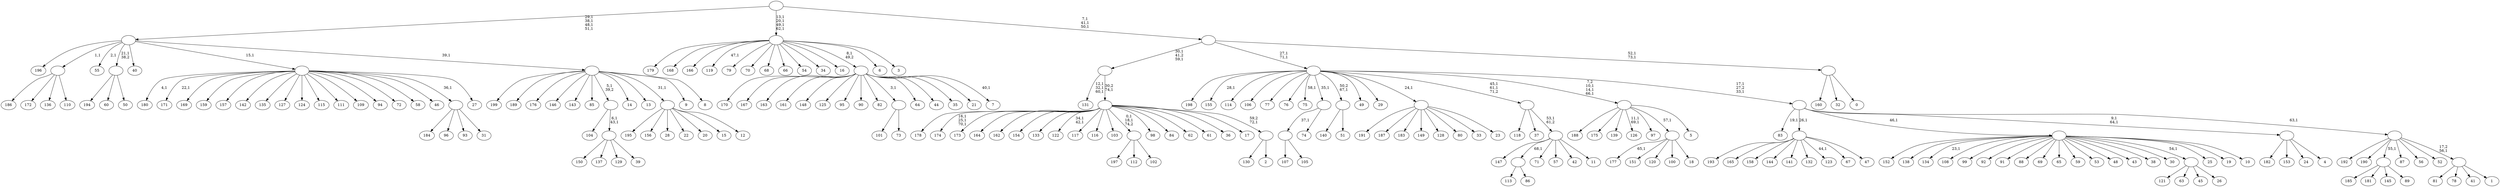 digraph T {
	275 [label="199"]
	274 [label="198"]
	273 [label="197"]
	272 [label="196"]
	271 [label="195"]
	270 [label="194"]
	269 [label="193"]
	268 [label="192"]
	267 [label="191"]
	266 [label="190"]
	265 [label="189"]
	264 [label="188"]
	263 [label="187"]
	262 [label="186"]
	261 [label="185"]
	260 [label="184"]
	259 [label="183"]
	258 [label="182"]
	257 [label="181"]
	256 [label="180"]
	254 [label="179"]
	253 [label="178"]
	252 [label="177"]
	250 [label="176"]
	249 [label="175"]
	248 [label="174"]
	244 [label="173"]
	243 [label="172"]
	242 [label="171"]
	240 [label="170"]
	239 [label="169"]
	238 [label="168"]
	237 [label="167"]
	236 [label="166"]
	235 [label="165"]
	234 [label="164"]
	233 [label="163"]
	232 [label="162"]
	231 [label="161"]
	230 [label="160"]
	229 [label="159"]
	228 [label="158"]
	227 [label="157"]
	226 [label="156"]
	225 [label="155"]
	223 [label="154"]
	222 [label="153"]
	221 [label="152"]
	220 [label="151"]
	219 [label="150"]
	218 [label="149"]
	217 [label="148"]
	216 [label="147"]
	215 [label="146"]
	214 [label="145"]
	213 [label="144"]
	212 [label="143"]
	211 [label="142"]
	210 [label="141"]
	209 [label="140"]
	208 [label="139"]
	207 [label="138"]
	206 [label="137"]
	205 [label="136"]
	204 [label="135"]
	203 [label="134"]
	201 [label="133"]
	200 [label="132"]
	199 [label="131"]
	195 [label="130"]
	194 [label="129"]
	193 [label="128"]
	192 [label="127"]
	191 [label="126"]
	188 [label="125"]
	187 [label="124"]
	186 [label="123"]
	184 [label="122"]
	181 [label="121"]
	180 [label="120"]
	179 [label="119"]
	177 [label="118"]
	176 [label="117"]
	175 [label="116"]
	174 [label="115"]
	173 [label="114"]
	172 [label="113"]
	171 [label="112"]
	170 [label="111"]
	169 [label="110"]
	168 [label=""]
	167 [label="109"]
	166 [label="108"]
	165 [label="107"]
	164 [label="106"]
	163 [label="105"]
	162 [label=""]
	161 [label="104"]
	160 [label="103"]
	159 [label="102"]
	158 [label=""]
	156 [label="101"]
	155 [label="100"]
	154 [label="99"]
	153 [label="98"]
	152 [label="97"]
	151 [label="96"]
	150 [label="95"]
	149 [label="94"]
	148 [label="93"]
	147 [label="92"]
	146 [label="91"]
	145 [label="90"]
	144 [label="89"]
	143 [label=""]
	142 [label="88"]
	141 [label="87"]
	140 [label="86"]
	139 [label=""]
	138 [label="85"]
	137 [label="84"]
	136 [label="83"]
	134 [label="82"]
	133 [label="81"]
	132 [label="80"]
	131 [label="79"]
	130 [label="78"]
	129 [label="77"]
	128 [label="76"]
	127 [label="75"]
	125 [label="74"]
	124 [label=""]
	123 [label="73"]
	122 [label=""]
	121 [label="72"]
	120 [label="71"]
	119 [label="70"]
	118 [label="69"]
	117 [label="68"]
	116 [label="67"]
	115 [label="66"]
	114 [label="65"]
	113 [label="64"]
	112 [label="63"]
	111 [label="62"]
	110 [label="61"]
	109 [label="60"]
	108 [label="59"]
	107 [label="58"]
	106 [label="57"]
	105 [label="56"]
	104 [label="55"]
	102 [label="54"]
	101 [label="53"]
	100 [label="52"]
	99 [label="51"]
	98 [label=""]
	97 [label="50"]
	96 [label=""]
	95 [label="49"]
	94 [label="48"]
	93 [label="47"]
	92 [label=""]
	91 [label="46"]
	90 [label="45"]
	89 [label="44"]
	88 [label="43"]
	87 [label="42"]
	86 [label="41"]
	85 [label="40"]
	84 [label="39"]
	83 [label=""]
	81 [label=""]
	80 [label="38"]
	79 [label="37"]
	78 [label="36"]
	77 [label="35"]
	76 [label="34"]
	75 [label="33"]
	74 [label="32"]
	73 [label="31"]
	72 [label=""]
	71 [label="30"]
	70 [label="29"]
	69 [label="28"]
	68 [label="27"]
	67 [label=""]
	66 [label="26"]
	65 [label=""]
	64 [label="25"]
	63 [label="24"]
	62 [label="23"]
	61 [label=""]
	60 [label="22"]
	59 [label="21"]
	58 [label="20"]
	57 [label="19"]
	56 [label="18"]
	55 [label=""]
	54 [label="17"]
	53 [label="16"]
	52 [label="15"]
	51 [label="14"]
	50 [label="13"]
	49 [label="12"]
	48 [label=""]
	47 [label="11"]
	46 [label=""]
	45 [label=""]
	43 [label="10"]
	42 [label=""]
	41 [label="9"]
	40 [label="8"]
	39 [label=""]
	38 [label=""]
	34 [label="7"]
	32 [label=""]
	31 [label="6"]
	30 [label="5"]
	29 [label=""]
	26 [label="4"]
	25 [label=""]
	23 [label="3"]
	22 [label=""]
	18 [label="2"]
	17 [label=""]
	16 [label=""]
	15 [label=""]
	13 [label="1"]
	12 [label=""]
	11 [label=""]
	10 [label=""]
	8 [label=""]
	6 [label="0"]
	5 [label=""]
	3 [label=""]
	0 [label=""]
	168 -> 262 [label=""]
	168 -> 243 [label=""]
	168 -> 205 [label=""]
	168 -> 169 [label=""]
	162 -> 165 [label=""]
	162 -> 163 [label=""]
	158 -> 273 [label=""]
	158 -> 171 [label=""]
	158 -> 159 [label=""]
	143 -> 261 [label=""]
	143 -> 257 [label=""]
	143 -> 214 [label=""]
	143 -> 144 [label=""]
	139 -> 172 [label=""]
	139 -> 140 [label=""]
	124 -> 162 [label="37,1"]
	124 -> 125 [label=""]
	122 -> 156 [label=""]
	122 -> 123 [label=""]
	98 -> 209 [label=""]
	98 -> 99 [label=""]
	96 -> 270 [label=""]
	96 -> 109 [label=""]
	96 -> 97 [label=""]
	92 -> 186 [label="44,1"]
	92 -> 269 [label=""]
	92 -> 235 [label=""]
	92 -> 228 [label=""]
	92 -> 213 [label=""]
	92 -> 210 [label=""]
	92 -> 200 [label=""]
	92 -> 116 [label=""]
	92 -> 93 [label=""]
	83 -> 219 [label=""]
	83 -> 206 [label=""]
	83 -> 194 [label=""]
	83 -> 84 [label=""]
	81 -> 83 [label="6,1\n43,1"]
	81 -> 161 [label=""]
	72 -> 260 [label=""]
	72 -> 151 [label=""]
	72 -> 148 [label=""]
	72 -> 73 [label=""]
	67 -> 242 [label="22,1"]
	67 -> 256 [label="4,1"]
	67 -> 239 [label=""]
	67 -> 229 [label=""]
	67 -> 227 [label=""]
	67 -> 211 [label=""]
	67 -> 204 [label=""]
	67 -> 192 [label=""]
	67 -> 187 [label=""]
	67 -> 174 [label=""]
	67 -> 170 [label=""]
	67 -> 167 [label=""]
	67 -> 149 [label=""]
	67 -> 121 [label=""]
	67 -> 107 [label=""]
	67 -> 91 [label=""]
	67 -> 72 [label="36,1"]
	67 -> 68 [label=""]
	65 -> 181 [label=""]
	65 -> 112 [label=""]
	65 -> 90 [label=""]
	65 -> 66 [label=""]
	61 -> 267 [label=""]
	61 -> 263 [label=""]
	61 -> 259 [label=""]
	61 -> 218 [label=""]
	61 -> 193 [label=""]
	61 -> 132 [label=""]
	61 -> 75 [label=""]
	61 -> 62 [label=""]
	55 -> 252 [label="65,1"]
	55 -> 220 [label=""]
	55 -> 180 [label=""]
	55 -> 155 [label=""]
	55 -> 56 [label=""]
	48 -> 271 [label=""]
	48 -> 226 [label=""]
	48 -> 69 [label=""]
	48 -> 60 [label=""]
	48 -> 58 [label=""]
	48 -> 52 [label=""]
	48 -> 49 [label=""]
	46 -> 216 [label=""]
	46 -> 139 [label="68,1"]
	46 -> 120 [label=""]
	46 -> 106 [label=""]
	46 -> 87 [label=""]
	46 -> 47 [label=""]
	45 -> 177 [label=""]
	45 -> 79 [label=""]
	45 -> 46 [label="53,1\n61,2"]
	42 -> 203 [label="23,1"]
	42 -> 221 [label=""]
	42 -> 207 [label=""]
	42 -> 166 [label=""]
	42 -> 154 [label=""]
	42 -> 147 [label=""]
	42 -> 146 [label=""]
	42 -> 142 [label=""]
	42 -> 118 [label=""]
	42 -> 114 [label=""]
	42 -> 108 [label=""]
	42 -> 101 [label=""]
	42 -> 94 [label=""]
	42 -> 88 [label=""]
	42 -> 80 [label=""]
	42 -> 71 [label=""]
	42 -> 65 [label="54,1"]
	42 -> 64 [label=""]
	42 -> 57 [label=""]
	42 -> 43 [label=""]
	39 -> 275 [label=""]
	39 -> 265 [label=""]
	39 -> 250 [label=""]
	39 -> 215 [label=""]
	39 -> 212 [label=""]
	39 -> 138 [label=""]
	39 -> 81 [label="5,1\n39,2"]
	39 -> 51 [label=""]
	39 -> 50 [label=""]
	39 -> 48 [label="31,1"]
	39 -> 41 [label=""]
	39 -> 40 [label=""]
	38 -> 104 [label="2,1"]
	38 -> 272 [label=""]
	38 -> 168 [label="1,1"]
	38 -> 96 [label="21,1\n38,2"]
	38 -> 85 [label=""]
	38 -> 67 [label="15,1"]
	38 -> 39 [label="39,1"]
	32 -> 34 [label="40,1"]
	32 -> 240 [label=""]
	32 -> 237 [label=""]
	32 -> 233 [label=""]
	32 -> 231 [label=""]
	32 -> 217 [label=""]
	32 -> 188 [label=""]
	32 -> 150 [label=""]
	32 -> 145 [label=""]
	32 -> 134 [label=""]
	32 -> 122 [label="3,1"]
	32 -> 113 [label=""]
	32 -> 89 [label=""]
	32 -> 77 [label=""]
	32 -> 59 [label=""]
	29 -> 191 [label="11,1\n69,1"]
	29 -> 264 [label=""]
	29 -> 249 [label=""]
	29 -> 208 [label=""]
	29 -> 152 [label=""]
	29 -> 55 [label="57,1"]
	29 -> 30 [label=""]
	25 -> 258 [label=""]
	25 -> 222 [label=""]
	25 -> 63 [label=""]
	25 -> 26 [label=""]
	22 -> 179 [label="47,1"]
	22 -> 254 [label=""]
	22 -> 238 [label=""]
	22 -> 236 [label=""]
	22 -> 131 [label=""]
	22 -> 119 [label=""]
	22 -> 117 [label=""]
	22 -> 115 [label=""]
	22 -> 102 [label=""]
	22 -> 76 [label=""]
	22 -> 53 [label=""]
	22 -> 32 [label="8,1\n49,2"]
	22 -> 31 [label=""]
	22 -> 23 [label=""]
	17 -> 195 [label=""]
	17 -> 18 [label=""]
	16 -> 158 [label="0,1\n18,1\n74,2"]
	16 -> 184 [label="34,1\n42,1"]
	16 -> 248 [label="16,1\n25,1\n70,1"]
	16 -> 253 [label=""]
	16 -> 244 [label=""]
	16 -> 234 [label=""]
	16 -> 232 [label=""]
	16 -> 223 [label=""]
	16 -> 201 [label=""]
	16 -> 176 [label=""]
	16 -> 175 [label=""]
	16 -> 160 [label=""]
	16 -> 153 [label=""]
	16 -> 137 [label=""]
	16 -> 111 [label=""]
	16 -> 110 [label=""]
	16 -> 78 [label=""]
	16 -> 54 [label=""]
	16 -> 17 [label="59,2\n72,1"]
	15 -> 199 [label="12,1\n32,1\n60,1"]
	15 -> 16 [label="30,2\n74,1"]
	12 -> 133 [label=""]
	12 -> 130 [label=""]
	12 -> 86 [label=""]
	12 -> 13 [label=""]
	11 -> 268 [label=""]
	11 -> 266 [label=""]
	11 -> 143 [label="55,1"]
	11 -> 141 [label=""]
	11 -> 105 [label=""]
	11 -> 100 [label=""]
	11 -> 12 [label="17,2\n56,1"]
	10 -> 25 [label="9,1\n64,1"]
	10 -> 136 [label="19,1"]
	10 -> 92 [label="26,1"]
	10 -> 42 [label="46,1"]
	10 -> 11 [label="63,1"]
	8 -> 10 [label="17,1\n27,2\n33,1"]
	8 -> 29 [label="7,2\n10,1\n14,1\n66,1"]
	8 -> 45 [label="45,1\n61,1\n71,2"]
	8 -> 127 [label="58,1"]
	8 -> 225 [label="28,1"]
	8 -> 274 [label=""]
	8 -> 173 [label=""]
	8 -> 164 [label=""]
	8 -> 129 [label=""]
	8 -> 128 [label=""]
	8 -> 124 [label="35,1"]
	8 -> 98 [label="50,2\n67,1"]
	8 -> 95 [label=""]
	8 -> 70 [label=""]
	8 -> 61 [label="24,1"]
	5 -> 230 [label=""]
	5 -> 74 [label=""]
	5 -> 6 [label=""]
	3 -> 5 [label="52,1\n73,1"]
	3 -> 8 [label="27,1\n71,1"]
	3 -> 15 [label="30,1\n41,2\n59,1"]
	0 -> 3 [label="7,1\n41,1\n50,1"]
	0 -> 22 [label="13,1\n20,1\n49,1\n62,1"]
	0 -> 38 [label="29,1\n38,1\n48,1\n51,1"]
}
